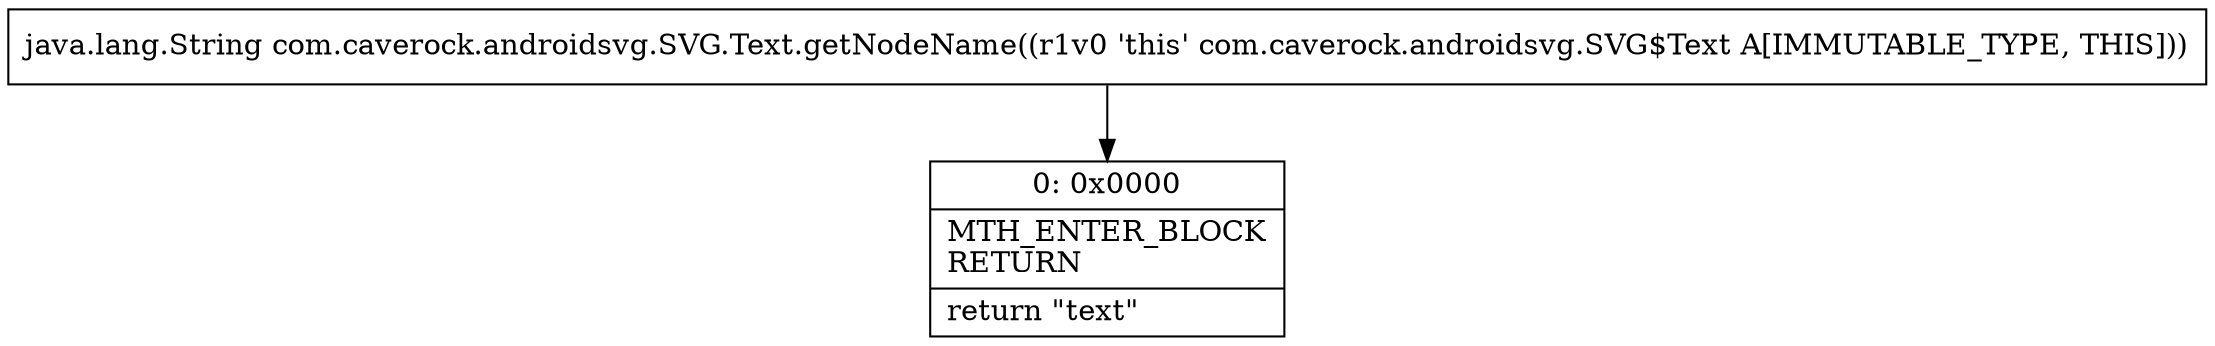 digraph "CFG forcom.caverock.androidsvg.SVG.Text.getNodeName()Ljava\/lang\/String;" {
Node_0 [shape=record,label="{0\:\ 0x0000|MTH_ENTER_BLOCK\lRETURN\l|return \"text\"\l}"];
MethodNode[shape=record,label="{java.lang.String com.caverock.androidsvg.SVG.Text.getNodeName((r1v0 'this' com.caverock.androidsvg.SVG$Text A[IMMUTABLE_TYPE, THIS])) }"];
MethodNode -> Node_0;
}

